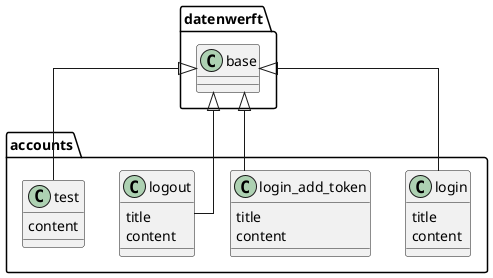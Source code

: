 @startuml
skinparam linetype ortho

package accounts {
  class login {
    {field} title
    {field} content
  }

  class login_add_token {
    {field} title
    {field} content
  }

  class logout {
    {field} title
    {field} content
  }

  class test {
    {field} content
  }
}


datenwerft.base <|-- accounts.login
datenwerft.base <|-- accounts.login_add_token
datenwerft.base <|-- accounts.logout
datenwerft.base <|-- accounts.test

@enduml